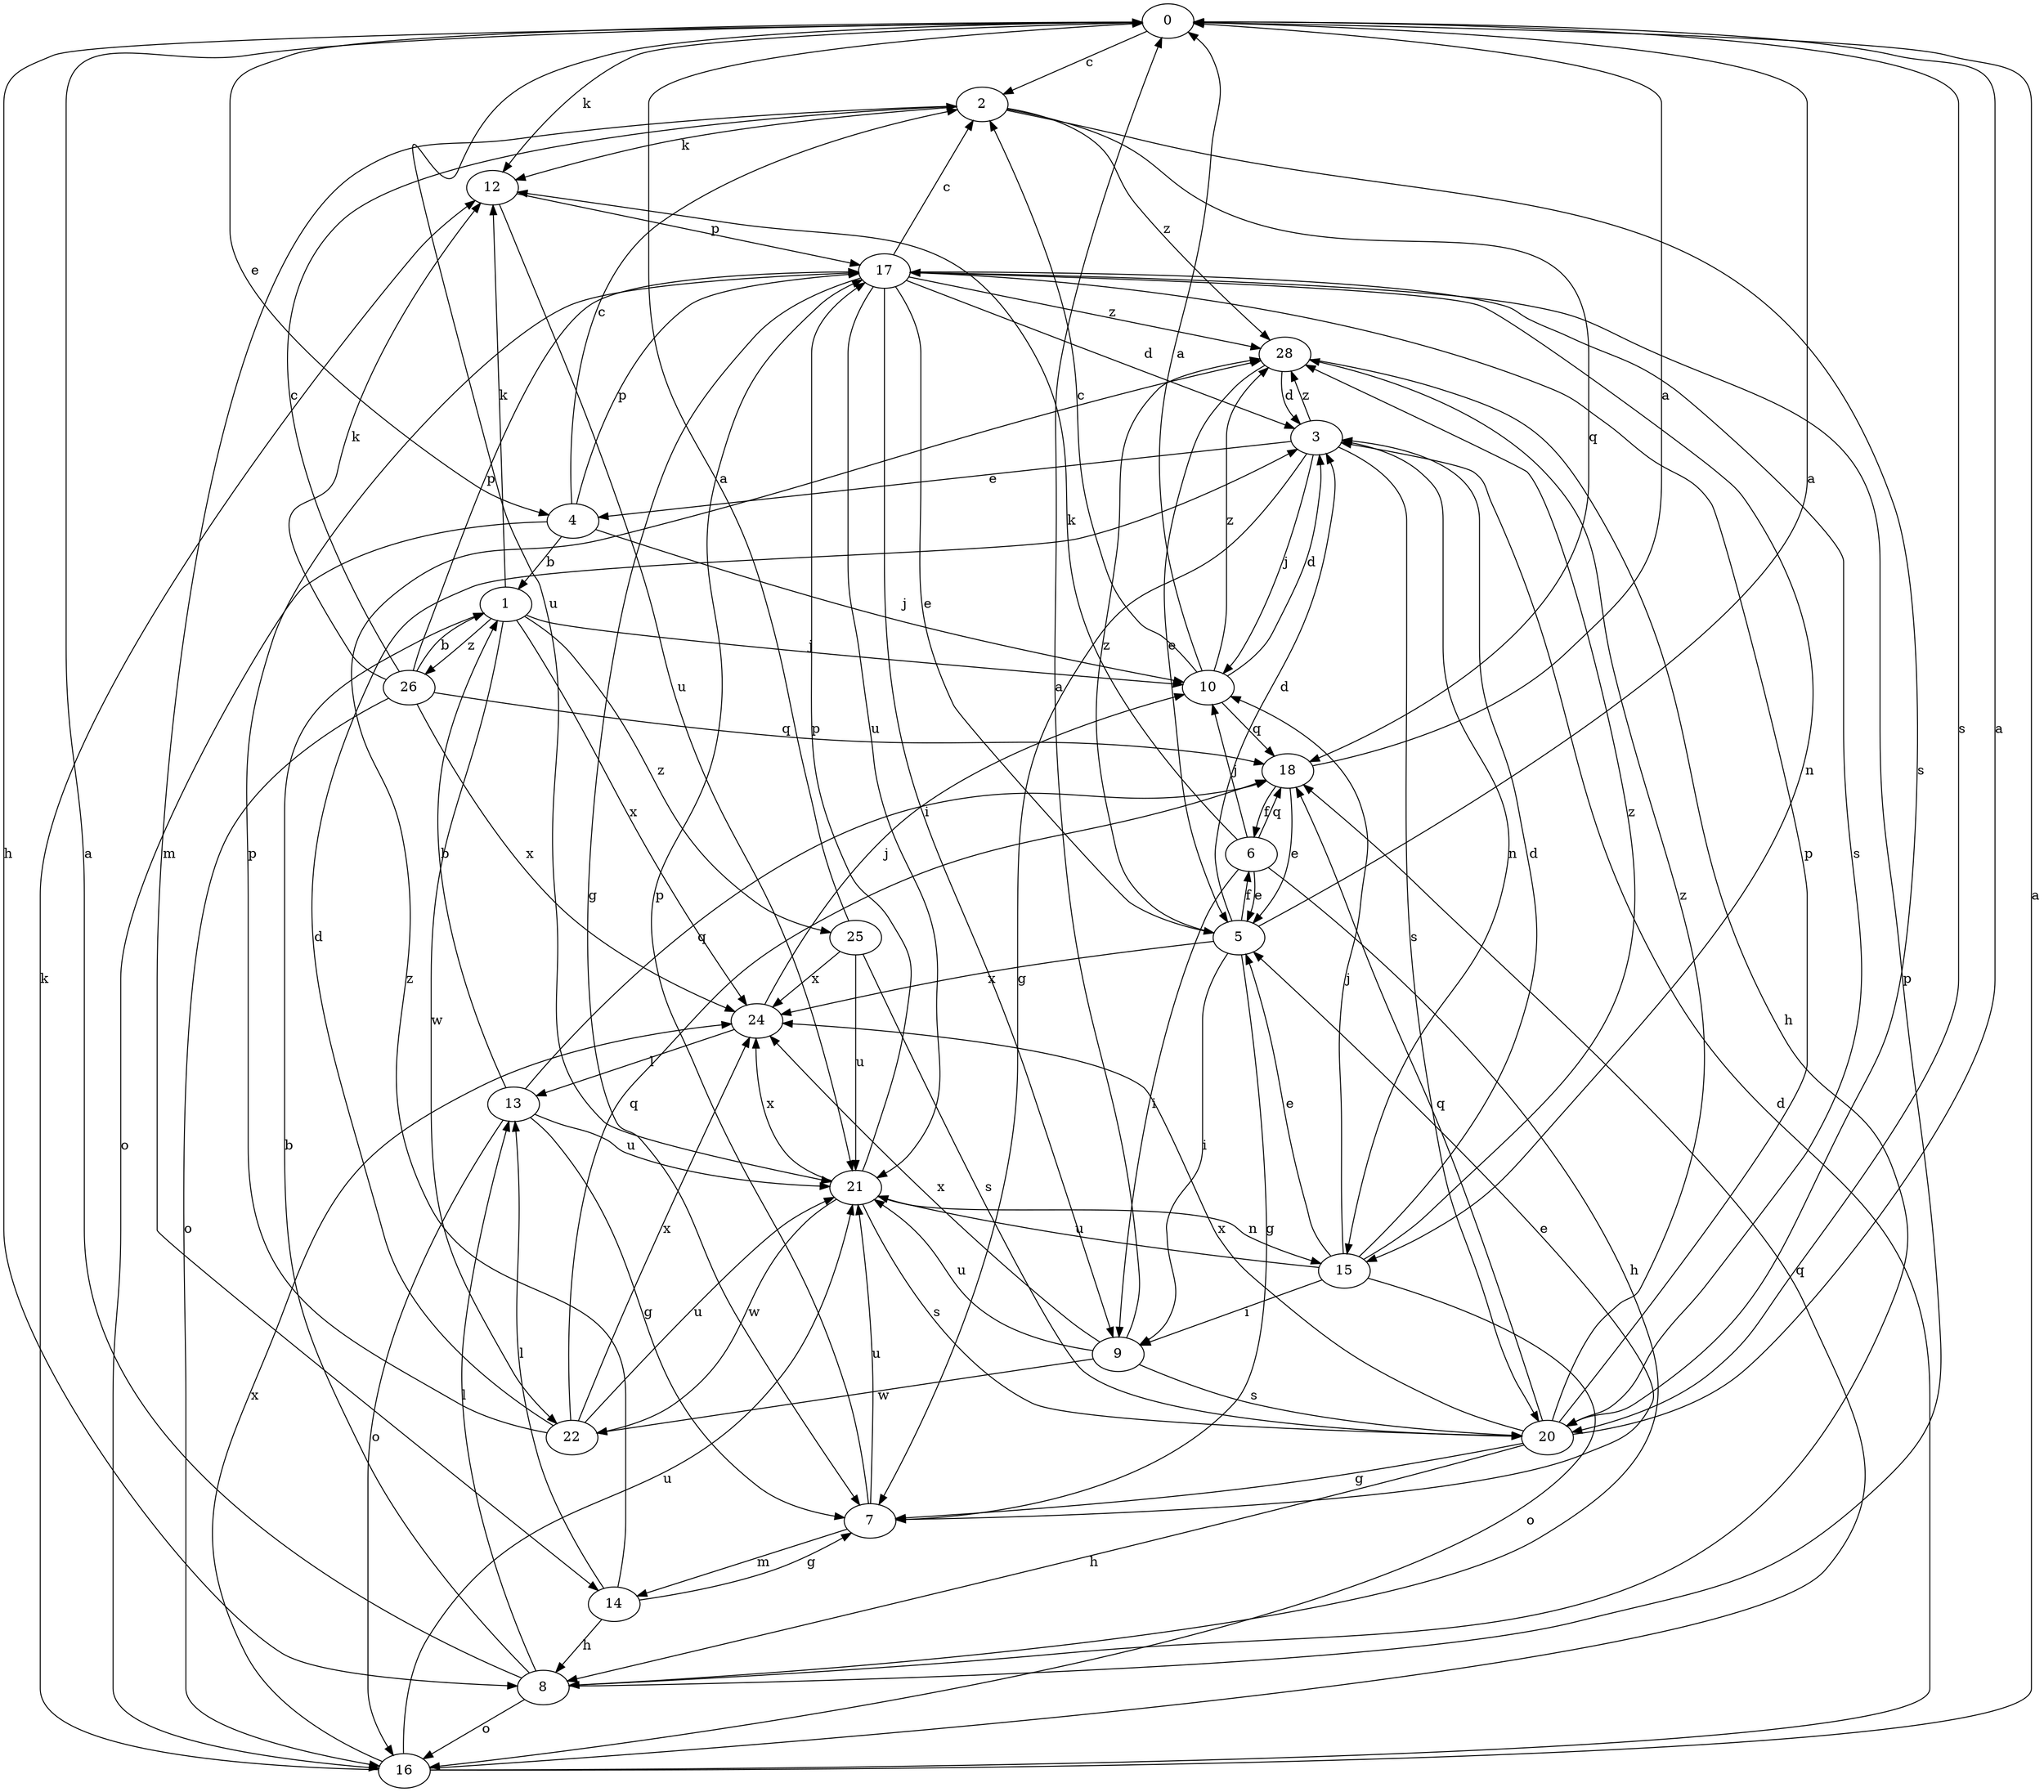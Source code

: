 strict digraph  {
0;
1;
2;
3;
4;
5;
6;
7;
8;
9;
10;
12;
13;
14;
15;
16;
17;
18;
20;
21;
22;
24;
25;
26;
28;
0 -> 2  [label=c];
0 -> 4  [label=e];
0 -> 8  [label=h];
0 -> 12  [label=k];
0 -> 20  [label=s];
0 -> 21  [label=u];
1 -> 10  [label=j];
1 -> 12  [label=k];
1 -> 22  [label=w];
1 -> 24  [label=x];
1 -> 25  [label=z];
1 -> 26  [label=z];
2 -> 12  [label=k];
2 -> 14  [label=m];
2 -> 18  [label=q];
2 -> 20  [label=s];
2 -> 28  [label=z];
3 -> 4  [label=e];
3 -> 7  [label=g];
3 -> 10  [label=j];
3 -> 15  [label=n];
3 -> 20  [label=s];
3 -> 28  [label=z];
4 -> 1  [label=b];
4 -> 2  [label=c];
4 -> 10  [label=j];
4 -> 16  [label=o];
4 -> 17  [label=p];
5 -> 0  [label=a];
5 -> 3  [label=d];
5 -> 6  [label=f];
5 -> 7  [label=g];
5 -> 9  [label=i];
5 -> 24  [label=x];
5 -> 28  [label=z];
6 -> 5  [label=e];
6 -> 8  [label=h];
6 -> 9  [label=i];
6 -> 10  [label=j];
6 -> 12  [label=k];
6 -> 18  [label=q];
7 -> 5  [label=e];
7 -> 14  [label=m];
7 -> 17  [label=p];
7 -> 21  [label=u];
8 -> 0  [label=a];
8 -> 1  [label=b];
8 -> 13  [label=l];
8 -> 16  [label=o];
8 -> 17  [label=p];
9 -> 0  [label=a];
9 -> 20  [label=s];
9 -> 21  [label=u];
9 -> 22  [label=w];
9 -> 24  [label=x];
10 -> 0  [label=a];
10 -> 2  [label=c];
10 -> 3  [label=d];
10 -> 18  [label=q];
10 -> 28  [label=z];
12 -> 17  [label=p];
12 -> 21  [label=u];
13 -> 1  [label=b];
13 -> 7  [label=g];
13 -> 16  [label=o];
13 -> 18  [label=q];
13 -> 21  [label=u];
14 -> 7  [label=g];
14 -> 8  [label=h];
14 -> 13  [label=l];
14 -> 28  [label=z];
15 -> 3  [label=d];
15 -> 5  [label=e];
15 -> 9  [label=i];
15 -> 10  [label=j];
15 -> 16  [label=o];
15 -> 21  [label=u];
15 -> 28  [label=z];
16 -> 0  [label=a];
16 -> 3  [label=d];
16 -> 12  [label=k];
16 -> 18  [label=q];
16 -> 21  [label=u];
16 -> 24  [label=x];
17 -> 2  [label=c];
17 -> 3  [label=d];
17 -> 5  [label=e];
17 -> 7  [label=g];
17 -> 9  [label=i];
17 -> 15  [label=n];
17 -> 20  [label=s];
17 -> 21  [label=u];
17 -> 28  [label=z];
18 -> 0  [label=a];
18 -> 5  [label=e];
18 -> 6  [label=f];
20 -> 0  [label=a];
20 -> 7  [label=g];
20 -> 8  [label=h];
20 -> 17  [label=p];
20 -> 18  [label=q];
20 -> 24  [label=x];
20 -> 28  [label=z];
21 -> 15  [label=n];
21 -> 17  [label=p];
21 -> 20  [label=s];
21 -> 22  [label=w];
21 -> 24  [label=x];
22 -> 3  [label=d];
22 -> 17  [label=p];
22 -> 18  [label=q];
22 -> 21  [label=u];
22 -> 24  [label=x];
24 -> 10  [label=j];
24 -> 13  [label=l];
25 -> 0  [label=a];
25 -> 20  [label=s];
25 -> 21  [label=u];
25 -> 24  [label=x];
26 -> 1  [label=b];
26 -> 2  [label=c];
26 -> 12  [label=k];
26 -> 16  [label=o];
26 -> 17  [label=p];
26 -> 18  [label=q];
26 -> 24  [label=x];
28 -> 3  [label=d];
28 -> 5  [label=e];
28 -> 8  [label=h];
}
